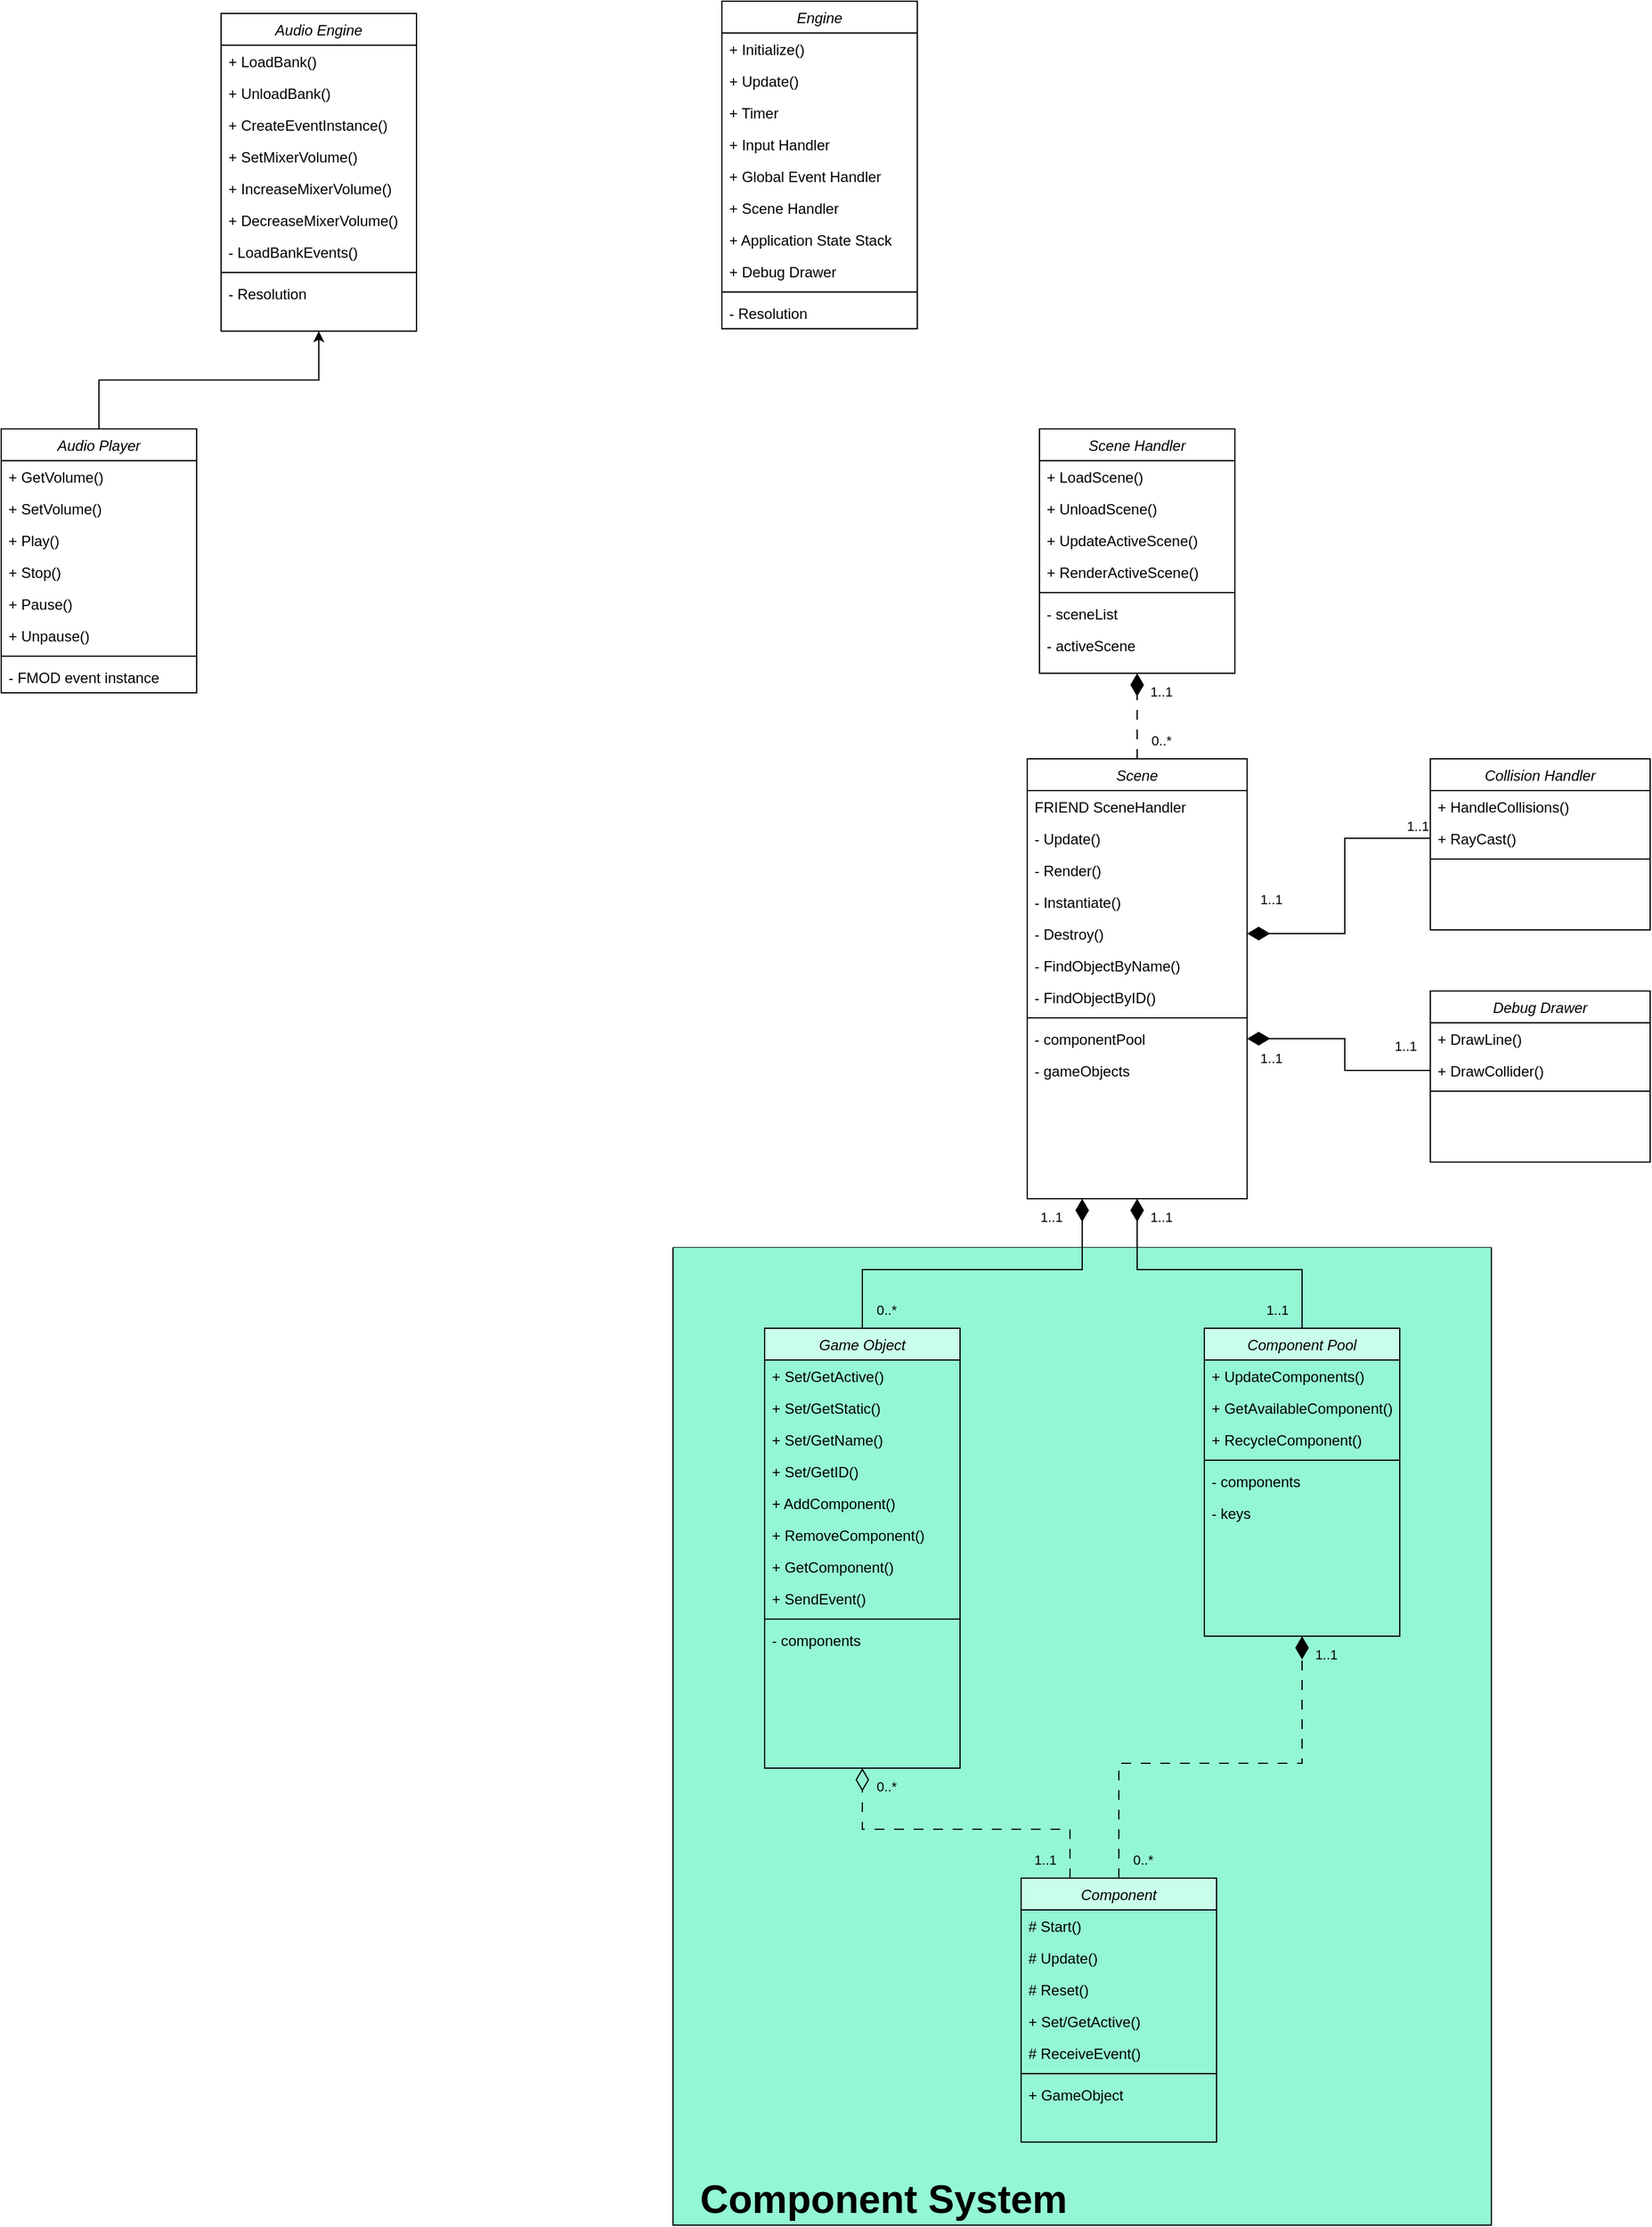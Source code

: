 <mxfile version="24.7.1" type="device">
  <diagram id="C5RBs43oDa-KdzZeNtuy" name="Page-1">
    <mxGraphModel dx="1793" dy="943" grid="1" gridSize="10" guides="1" tooltips="1" connect="1" arrows="1" fold="1" page="1" pageScale="1" pageWidth="2000" pageHeight="2000" math="0" shadow="0">
      <root>
        <mxCell id="WIyWlLk6GJQsqaUBKTNV-0" />
        <mxCell id="WIyWlLk6GJQsqaUBKTNV-1" parent="WIyWlLk6GJQsqaUBKTNV-0" />
        <mxCell id="ejwkOLHbDlkt-QS63C3n-94" value="" style="swimlane;startSize=0;fontFamily=Helvetica;fontSize=11;labelBackgroundColor=#FFFFFF;textShadow=0;fillColor=#FFFFFF;glass=0;gradientColor=none;swimlaneFillColor=#94F7D3;" parent="WIyWlLk6GJQsqaUBKTNV-1" vertex="1">
          <mxGeometry x="790" y="1080" width="670" height="800" as="geometry" />
        </mxCell>
        <mxCell id="ejwkOLHbDlkt-QS63C3n-31" value="Game Object" style="swimlane;fontStyle=2;align=center;verticalAlign=top;childLayout=stackLayout;horizontal=1;startSize=26;horizontalStack=0;resizeParent=1;resizeLast=0;collapsible=1;marginBottom=0;rounded=0;shadow=0;strokeWidth=1;fillColor=#C9FFEA;" parent="ejwkOLHbDlkt-QS63C3n-94" vertex="1">
          <mxGeometry x="75" y="66" width="160" height="360" as="geometry">
            <mxRectangle x="230" y="140" width="160" height="26" as="alternateBounds" />
          </mxGeometry>
        </mxCell>
        <mxCell id="ejwkOLHbDlkt-QS63C3n-32" value="+ Set/GetActive()" style="text;align=left;verticalAlign=top;spacingLeft=4;spacingRight=4;overflow=hidden;rotatable=0;points=[[0,0.5],[1,0.5]];portConstraint=eastwest;rounded=0;shadow=0;html=0;" parent="ejwkOLHbDlkt-QS63C3n-31" vertex="1">
          <mxGeometry y="26" width="160" height="26" as="geometry" />
        </mxCell>
        <mxCell id="ejwkOLHbDlkt-QS63C3n-33" value="+ Set/GetStatic()" style="text;align=left;verticalAlign=top;spacingLeft=4;spacingRight=4;overflow=hidden;rotatable=0;points=[[0,0.5],[1,0.5]];portConstraint=eastwest;rounded=0;shadow=0;html=0;" parent="ejwkOLHbDlkt-QS63C3n-31" vertex="1">
          <mxGeometry y="52" width="160" height="26" as="geometry" />
        </mxCell>
        <mxCell id="ejwkOLHbDlkt-QS63C3n-42" value="+ Set/GetName()" style="text;align=left;verticalAlign=top;spacingLeft=4;spacingRight=4;overflow=hidden;rotatable=0;points=[[0,0.5],[1,0.5]];portConstraint=eastwest;rounded=0;shadow=0;html=0;" parent="ejwkOLHbDlkt-QS63C3n-31" vertex="1">
          <mxGeometry y="78" width="160" height="26" as="geometry" />
        </mxCell>
        <mxCell id="ejwkOLHbDlkt-QS63C3n-43" value="+ Set/GetID()" style="text;align=left;verticalAlign=top;spacingLeft=4;spacingRight=4;overflow=hidden;rotatable=0;points=[[0,0.5],[1,0.5]];portConstraint=eastwest;rounded=0;shadow=0;html=0;" parent="ejwkOLHbDlkt-QS63C3n-31" vertex="1">
          <mxGeometry y="104" width="160" height="26" as="geometry" />
        </mxCell>
        <mxCell id="ejwkOLHbDlkt-QS63C3n-58" value="+ AddComponent()" style="text;align=left;verticalAlign=top;spacingLeft=4;spacingRight=4;overflow=hidden;rotatable=0;points=[[0,0.5],[1,0.5]];portConstraint=eastwest;rounded=0;shadow=0;html=0;" parent="ejwkOLHbDlkt-QS63C3n-31" vertex="1">
          <mxGeometry y="130" width="160" height="26" as="geometry" />
        </mxCell>
        <mxCell id="ejwkOLHbDlkt-QS63C3n-59" value="+ RemoveComponent()" style="text;align=left;verticalAlign=top;spacingLeft=4;spacingRight=4;overflow=hidden;rotatable=0;points=[[0,0.5],[1,0.5]];portConstraint=eastwest;rounded=0;shadow=0;html=0;" parent="ejwkOLHbDlkt-QS63C3n-31" vertex="1">
          <mxGeometry y="156" width="160" height="26" as="geometry" />
        </mxCell>
        <mxCell id="ejwkOLHbDlkt-QS63C3n-60" value="+ GetComponent()" style="text;align=left;verticalAlign=top;spacingLeft=4;spacingRight=4;overflow=hidden;rotatable=0;points=[[0,0.5],[1,0.5]];portConstraint=eastwest;rounded=0;shadow=0;html=0;" parent="ejwkOLHbDlkt-QS63C3n-31" vertex="1">
          <mxGeometry y="182" width="160" height="26" as="geometry" />
        </mxCell>
        <mxCell id="ejwkOLHbDlkt-QS63C3n-61" value="+ SendEvent()" style="text;align=left;verticalAlign=top;spacingLeft=4;spacingRight=4;overflow=hidden;rotatable=0;points=[[0,0.5],[1,0.5]];portConstraint=eastwest;rounded=0;shadow=0;html=0;" parent="ejwkOLHbDlkt-QS63C3n-31" vertex="1">
          <mxGeometry y="208" width="160" height="26" as="geometry" />
        </mxCell>
        <mxCell id="ejwkOLHbDlkt-QS63C3n-34" value="" style="line;html=1;strokeWidth=1;align=left;verticalAlign=middle;spacingTop=-1;spacingLeft=3;spacingRight=3;rotatable=0;labelPosition=right;points=[];portConstraint=eastwest;" parent="ejwkOLHbDlkt-QS63C3n-31" vertex="1">
          <mxGeometry y="234" width="160" height="8" as="geometry" />
        </mxCell>
        <mxCell id="ejwkOLHbDlkt-QS63C3n-37" value="- components" style="text;align=left;verticalAlign=top;spacingLeft=4;spacingRight=4;overflow=hidden;rotatable=0;points=[[0,0.5],[1,0.5]];portConstraint=eastwest;rounded=0;shadow=0;html=0;" parent="ejwkOLHbDlkt-QS63C3n-31" vertex="1">
          <mxGeometry y="242" width="160" height="26" as="geometry" />
        </mxCell>
        <mxCell id="ejwkOLHbDlkt-QS63C3n-76" style="edgeStyle=orthogonalEdgeStyle;shape=connector;rounded=0;orthogonalLoop=1;jettySize=auto;html=1;exitX=0.5;exitY=0;exitDx=0;exitDy=0;entryX=0.5;entryY=1;entryDx=0;entryDy=0;strokeColor=default;strokeWidth=1;align=center;verticalAlign=middle;fontFamily=Helvetica;fontSize=11;fontColor=default;labelBackgroundColor=default;endArrow=diamondThin;endFill=1;endSize=16;dashed=1;dashPattern=8 8;" parent="ejwkOLHbDlkt-QS63C3n-94" source="ejwkOLHbDlkt-QS63C3n-45" target="ejwkOLHbDlkt-QS63C3n-62" edge="1">
          <mxGeometry relative="1" as="geometry" />
        </mxCell>
        <mxCell id="ejwkOLHbDlkt-QS63C3n-89" style="edgeStyle=orthogonalEdgeStyle;shape=connector;rounded=0;orthogonalLoop=1;jettySize=auto;html=1;exitX=0.25;exitY=0;exitDx=0;exitDy=0;entryX=0.5;entryY=1;entryDx=0;entryDy=0;strokeColor=default;strokeWidth=1;align=center;verticalAlign=middle;fontFamily=Helvetica;fontSize=11;fontColor=default;labelBackgroundColor=default;endArrow=diamondThin;endFill=0;endSize=16;dashed=1;dashPattern=8 8;" parent="ejwkOLHbDlkt-QS63C3n-94" source="ejwkOLHbDlkt-QS63C3n-45" target="ejwkOLHbDlkt-QS63C3n-31" edge="1">
          <mxGeometry relative="1" as="geometry" />
        </mxCell>
        <mxCell id="ejwkOLHbDlkt-QS63C3n-45" value="Component" style="swimlane;fontStyle=2;align=center;verticalAlign=top;childLayout=stackLayout;horizontal=1;startSize=26;horizontalStack=0;resizeParent=1;resizeLast=0;collapsible=1;marginBottom=0;rounded=0;shadow=0;strokeWidth=1;fillColor=#C9FFEA;" parent="ejwkOLHbDlkt-QS63C3n-94" vertex="1">
          <mxGeometry x="285" y="516" width="160" height="216" as="geometry">
            <mxRectangle x="230" y="140" width="160" height="26" as="alternateBounds" />
          </mxGeometry>
        </mxCell>
        <mxCell id="ejwkOLHbDlkt-QS63C3n-56" value="# Start()" style="text;align=left;verticalAlign=top;spacingLeft=4;spacingRight=4;overflow=hidden;rotatable=0;points=[[0,0.5],[1,0.5]];portConstraint=eastwest;rounded=0;shadow=0;html=0;" parent="ejwkOLHbDlkt-QS63C3n-45" vertex="1">
          <mxGeometry y="26" width="160" height="26" as="geometry" />
        </mxCell>
        <mxCell id="ejwkOLHbDlkt-QS63C3n-55" value="# Update()" style="text;align=left;verticalAlign=top;spacingLeft=4;spacingRight=4;overflow=hidden;rotatable=0;points=[[0,0.5],[1,0.5]];portConstraint=eastwest;rounded=0;shadow=0;html=0;" parent="ejwkOLHbDlkt-QS63C3n-45" vertex="1">
          <mxGeometry y="52" width="160" height="26" as="geometry" />
        </mxCell>
        <mxCell id="ejwkOLHbDlkt-QS63C3n-131" value="# Reset()" style="text;align=left;verticalAlign=top;spacingLeft=4;spacingRight=4;overflow=hidden;rotatable=0;points=[[0,0.5],[1,0.5]];portConstraint=eastwest;rounded=0;shadow=0;html=0;" parent="ejwkOLHbDlkt-QS63C3n-45" vertex="1">
          <mxGeometry y="78" width="160" height="26" as="geometry" />
        </mxCell>
        <mxCell id="ejwkOLHbDlkt-QS63C3n-46" value="+ Set/GetActive()" style="text;align=left;verticalAlign=top;spacingLeft=4;spacingRight=4;overflow=hidden;rotatable=0;points=[[0,0.5],[1,0.5]];portConstraint=eastwest;rounded=0;shadow=0;html=0;" parent="ejwkOLHbDlkt-QS63C3n-45" vertex="1">
          <mxGeometry y="104" width="160" height="26" as="geometry" />
        </mxCell>
        <mxCell id="ejwkOLHbDlkt-QS63C3n-54" value="# ReceiveEvent()" style="text;align=left;verticalAlign=top;spacingLeft=4;spacingRight=4;overflow=hidden;rotatable=0;points=[[0,0.5],[1,0.5]];portConstraint=eastwest;rounded=0;shadow=0;html=0;" parent="ejwkOLHbDlkt-QS63C3n-45" vertex="1">
          <mxGeometry y="130" width="160" height="26" as="geometry" />
        </mxCell>
        <mxCell id="ejwkOLHbDlkt-QS63C3n-53" value="" style="line;html=1;strokeWidth=1;align=left;verticalAlign=middle;spacingTop=-1;spacingLeft=3;spacingRight=3;rotatable=0;labelPosition=right;points=[];portConstraint=eastwest;" parent="ejwkOLHbDlkt-QS63C3n-45" vertex="1">
          <mxGeometry y="156" width="160" height="8" as="geometry" />
        </mxCell>
        <mxCell id="ejwkOLHbDlkt-QS63C3n-57" value="+ GameObject" style="text;align=left;verticalAlign=top;spacingLeft=4;spacingRight=4;overflow=hidden;rotatable=0;points=[[0,0.5],[1,0.5]];portConstraint=eastwest;rounded=0;shadow=0;html=0;" parent="ejwkOLHbDlkt-QS63C3n-45" vertex="1">
          <mxGeometry y="164" width="160" height="26" as="geometry" />
        </mxCell>
        <mxCell id="ejwkOLHbDlkt-QS63C3n-62" value="Component Pool" style="swimlane;fontStyle=2;align=center;verticalAlign=top;childLayout=stackLayout;horizontal=1;startSize=26;horizontalStack=0;resizeParent=1;resizeLast=0;collapsible=1;marginBottom=0;rounded=0;shadow=0;strokeWidth=1;fillStyle=auto;fillColor=#C9FFEA;" parent="ejwkOLHbDlkt-QS63C3n-94" vertex="1">
          <mxGeometry x="435" y="66" width="160" height="252" as="geometry">
            <mxRectangle x="230" y="140" width="160" height="26" as="alternateBounds" />
          </mxGeometry>
        </mxCell>
        <mxCell id="ejwkOLHbDlkt-QS63C3n-64" value="+ UpdateComponents()" style="text;align=left;verticalAlign=top;spacingLeft=4;spacingRight=4;overflow=hidden;rotatable=0;points=[[0,0.5],[1,0.5]];portConstraint=eastwest;rounded=0;shadow=0;html=0;" parent="ejwkOLHbDlkt-QS63C3n-62" vertex="1">
          <mxGeometry y="26" width="160" height="26" as="geometry" />
        </mxCell>
        <mxCell id="ejwkOLHbDlkt-QS63C3n-129" value="+ GetAvailableComponent()" style="text;align=left;verticalAlign=top;spacingLeft=4;spacingRight=4;overflow=hidden;rotatable=0;points=[[0,0.5],[1,0.5]];portConstraint=eastwest;rounded=0;shadow=0;html=0;" parent="ejwkOLHbDlkt-QS63C3n-62" vertex="1">
          <mxGeometry y="52" width="160" height="26" as="geometry" />
        </mxCell>
        <mxCell id="ejwkOLHbDlkt-QS63C3n-130" value="+ RecycleComponent()" style="text;align=left;verticalAlign=top;spacingLeft=4;spacingRight=4;overflow=hidden;rotatable=0;points=[[0,0.5],[1,0.5]];portConstraint=eastwest;rounded=0;shadow=0;html=0;" parent="ejwkOLHbDlkt-QS63C3n-62" vertex="1">
          <mxGeometry y="78" width="160" height="26" as="geometry" />
        </mxCell>
        <mxCell id="ejwkOLHbDlkt-QS63C3n-67" value="" style="line;html=1;strokeWidth=1;align=left;verticalAlign=middle;spacingTop=-1;spacingLeft=3;spacingRight=3;rotatable=0;labelPosition=right;points=[];portConstraint=eastwest;" parent="ejwkOLHbDlkt-QS63C3n-62" vertex="1">
          <mxGeometry y="104" width="160" height="8" as="geometry" />
        </mxCell>
        <mxCell id="ejwkOLHbDlkt-QS63C3n-132" value="- components" style="text;align=left;verticalAlign=top;spacingLeft=4;spacingRight=4;overflow=hidden;rotatable=0;points=[[0,0.5],[1,0.5]];portConstraint=eastwest;rounded=0;shadow=0;html=0;" parent="ejwkOLHbDlkt-QS63C3n-62" vertex="1">
          <mxGeometry y="112" width="160" height="26" as="geometry" />
        </mxCell>
        <mxCell id="ejwkOLHbDlkt-QS63C3n-133" value="- keys" style="text;align=left;verticalAlign=top;spacingLeft=4;spacingRight=4;overflow=hidden;rotatable=0;points=[[0,0.5],[1,0.5]];portConstraint=eastwest;rounded=0;shadow=0;html=0;" parent="ejwkOLHbDlkt-QS63C3n-62" vertex="1">
          <mxGeometry y="138" width="160" height="26" as="geometry" />
        </mxCell>
        <mxCell id="ejwkOLHbDlkt-QS63C3n-79" value="1..1" style="text;html=1;align=center;verticalAlign=middle;whiteSpace=wrap;rounded=0;fontFamily=Helvetica;fontSize=11;fontColor=default;labelBackgroundColor=none;" parent="ejwkOLHbDlkt-QS63C3n-94" vertex="1">
          <mxGeometry x="505" y="318" width="60" height="30" as="geometry" />
        </mxCell>
        <mxCell id="ejwkOLHbDlkt-QS63C3n-80" value="0..*" style="text;html=1;align=center;verticalAlign=middle;whiteSpace=wrap;rounded=0;fontFamily=Helvetica;fontSize=11;fontColor=default;labelBackgroundColor=none;" parent="ejwkOLHbDlkt-QS63C3n-94" vertex="1">
          <mxGeometry x="355" y="486" width="60" height="30" as="geometry" />
        </mxCell>
        <mxCell id="ejwkOLHbDlkt-QS63C3n-82" value="0..*" style="text;html=1;align=center;verticalAlign=middle;whiteSpace=wrap;rounded=0;fontFamily=Helvetica;fontSize=11;fontColor=default;labelBackgroundColor=none;" parent="ejwkOLHbDlkt-QS63C3n-94" vertex="1">
          <mxGeometry x="145" y="30.5" width="60" height="41" as="geometry" />
        </mxCell>
        <mxCell id="ejwkOLHbDlkt-QS63C3n-84" value="1..1" style="text;html=1;align=center;verticalAlign=middle;whiteSpace=wrap;rounded=0;fontFamily=Helvetica;fontSize=11;fontColor=default;labelBackgroundColor=none;" parent="ejwkOLHbDlkt-QS63C3n-94" vertex="1">
          <mxGeometry x="465" y="36" width="60" height="30" as="geometry" />
        </mxCell>
        <mxCell id="ejwkOLHbDlkt-QS63C3n-90" value="1..1" style="text;html=1;align=center;verticalAlign=middle;whiteSpace=wrap;rounded=0;fontFamily=Helvetica;fontSize=11;fontColor=default;labelBackgroundColor=none;" parent="ejwkOLHbDlkt-QS63C3n-94" vertex="1">
          <mxGeometry x="275" y="486" width="60" height="30" as="geometry" />
        </mxCell>
        <mxCell id="ejwkOLHbDlkt-QS63C3n-92" value="0..*" style="text;html=1;align=center;verticalAlign=middle;whiteSpace=wrap;rounded=0;fontFamily=Helvetica;fontSize=11;fontColor=default;labelBackgroundColor=none;" parent="ejwkOLHbDlkt-QS63C3n-94" vertex="1">
          <mxGeometry x="145" y="426" width="60" height="30" as="geometry" />
        </mxCell>
        <mxCell id="ejwkOLHbDlkt-QS63C3n-95" value="&lt;font style=&quot;font-size: 32px;&quot;&gt;Component System&lt;br&gt;&lt;/font&gt;" style="text;html=1;align=center;verticalAlign=middle;whiteSpace=wrap;rounded=0;fontFamily=Helvetica;fontSize=40;fontColor=default;labelBackgroundColor=none;fontStyle=1" parent="ejwkOLHbDlkt-QS63C3n-94" vertex="1">
          <mxGeometry x="10" y="760" width="325" height="30" as="geometry" />
        </mxCell>
        <mxCell id="zkfFHV4jXpPFQw0GAbJ--0" value="Engine" style="swimlane;fontStyle=2;align=center;verticalAlign=top;childLayout=stackLayout;horizontal=1;startSize=26;horizontalStack=0;resizeParent=1;resizeLast=0;collapsible=1;marginBottom=0;rounded=0;shadow=0;strokeWidth=1;movable=1;resizable=1;rotatable=1;deletable=1;editable=1;locked=0;connectable=1;" parent="WIyWlLk6GJQsqaUBKTNV-1" vertex="1">
          <mxGeometry x="830" y="60" width="160" height="268" as="geometry">
            <mxRectangle x="230" y="140" width="160" height="26" as="alternateBounds" />
          </mxGeometry>
        </mxCell>
        <mxCell id="_-2TNEhTNBhg6AZpUkfH-25" value="+ Initialize()" style="text;align=left;verticalAlign=top;spacingLeft=4;spacingRight=4;overflow=hidden;rotatable=0;points=[[0,0.5],[1,0.5]];portConstraint=eastwest;" parent="zkfFHV4jXpPFQw0GAbJ--0" vertex="1">
          <mxGeometry y="26" width="160" height="26" as="geometry" />
        </mxCell>
        <mxCell id="_-2TNEhTNBhg6AZpUkfH-26" value="+ Update()" style="text;align=left;verticalAlign=top;spacingLeft=4;spacingRight=4;overflow=hidden;rotatable=0;points=[[0,0.5],[1,0.5]];portConstraint=eastwest;" parent="zkfFHV4jXpPFQw0GAbJ--0" vertex="1">
          <mxGeometry y="52" width="160" height="26" as="geometry" />
        </mxCell>
        <mxCell id="zkfFHV4jXpPFQw0GAbJ--1" value="+ Timer" style="text;align=left;verticalAlign=top;spacingLeft=4;spacingRight=4;overflow=hidden;rotatable=0;points=[[0,0.5],[1,0.5]];portConstraint=eastwest;" parent="zkfFHV4jXpPFQw0GAbJ--0" vertex="1">
          <mxGeometry y="78" width="160" height="26" as="geometry" />
        </mxCell>
        <mxCell id="zkfFHV4jXpPFQw0GAbJ--2" value="+ Input Handler" style="text;align=left;verticalAlign=top;spacingLeft=4;spacingRight=4;overflow=hidden;rotatable=0;points=[[0,0.5],[1,0.5]];portConstraint=eastwest;rounded=0;shadow=0;html=0;" parent="zkfFHV4jXpPFQw0GAbJ--0" vertex="1">
          <mxGeometry y="104" width="160" height="26" as="geometry" />
        </mxCell>
        <mxCell id="zkfFHV4jXpPFQw0GAbJ--3" value="+ Global Event Handler&#xa;" style="text;align=left;verticalAlign=top;spacingLeft=4;spacingRight=4;overflow=hidden;rotatable=0;points=[[0,0.5],[1,0.5]];portConstraint=eastwest;rounded=0;shadow=0;html=0;" parent="zkfFHV4jXpPFQw0GAbJ--0" vertex="1">
          <mxGeometry y="130" width="160" height="26" as="geometry" />
        </mxCell>
        <mxCell id="ejwkOLHbDlkt-QS63C3n-0" value="+ Scene Handler" style="text;align=left;verticalAlign=top;spacingLeft=4;spacingRight=4;overflow=hidden;rotatable=0;points=[[0,0.5],[1,0.5]];portConstraint=eastwest;rounded=0;shadow=0;html=0;" parent="zkfFHV4jXpPFQw0GAbJ--0" vertex="1">
          <mxGeometry y="156" width="160" height="26" as="geometry" />
        </mxCell>
        <mxCell id="ejwkOLHbDlkt-QS63C3n-1" value="+ Application State Stack" style="text;align=left;verticalAlign=top;spacingLeft=4;spacingRight=4;overflow=hidden;rotatable=0;points=[[0,0.5],[1,0.5]];portConstraint=eastwest;rounded=0;shadow=0;html=0;" parent="zkfFHV4jXpPFQw0GAbJ--0" vertex="1">
          <mxGeometry y="182" width="160" height="26" as="geometry" />
        </mxCell>
        <mxCell id="_-2TNEhTNBhg6AZpUkfH-0" value="+ Debug Drawer" style="text;align=left;verticalAlign=top;spacingLeft=4;spacingRight=4;overflow=hidden;rotatable=0;points=[[0,0.5],[1,0.5]];portConstraint=eastwest;rounded=0;shadow=0;html=0;" parent="zkfFHV4jXpPFQw0GAbJ--0" vertex="1">
          <mxGeometry y="208" width="160" height="26" as="geometry" />
        </mxCell>
        <mxCell id="zkfFHV4jXpPFQw0GAbJ--4" value="" style="line;html=1;strokeWidth=1;align=left;verticalAlign=middle;spacingTop=-1;spacingLeft=3;spacingRight=3;rotatable=0;labelPosition=right;points=[];portConstraint=eastwest;" parent="zkfFHV4jXpPFQw0GAbJ--0" vertex="1">
          <mxGeometry y="234" width="160" height="8" as="geometry" />
        </mxCell>
        <mxCell id="_-2TNEhTNBhg6AZpUkfH-1" value="- Resolution" style="text;align=left;verticalAlign=top;spacingLeft=4;spacingRight=4;overflow=hidden;rotatable=0;points=[[0,0.5],[1,0.5]];portConstraint=eastwest;rounded=0;shadow=0;html=0;" parent="zkfFHV4jXpPFQw0GAbJ--0" vertex="1">
          <mxGeometry y="242" width="160" height="26" as="geometry" />
        </mxCell>
        <mxCell id="ejwkOLHbDlkt-QS63C3n-2" value="Scene Handler" style="swimlane;fontStyle=2;align=center;verticalAlign=top;childLayout=stackLayout;horizontal=1;startSize=26;horizontalStack=0;resizeParent=1;resizeLast=0;collapsible=1;marginBottom=0;rounded=0;shadow=0;strokeWidth=1;" parent="WIyWlLk6GJQsqaUBKTNV-1" vertex="1">
          <mxGeometry x="1090" y="410" width="160" height="200" as="geometry">
            <mxRectangle x="230" y="140" width="160" height="26" as="alternateBounds" />
          </mxGeometry>
        </mxCell>
        <mxCell id="ejwkOLHbDlkt-QS63C3n-4" value="+ LoadScene()" style="text;align=left;verticalAlign=top;spacingLeft=4;spacingRight=4;overflow=hidden;rotatable=0;points=[[0,0.5],[1,0.5]];portConstraint=eastwest;rounded=0;shadow=0;html=0;" parent="ejwkOLHbDlkt-QS63C3n-2" vertex="1">
          <mxGeometry y="26" width="160" height="26" as="geometry" />
        </mxCell>
        <mxCell id="ejwkOLHbDlkt-QS63C3n-10" value="+ UnloadScene()" style="text;align=left;verticalAlign=top;spacingLeft=4;spacingRight=4;overflow=hidden;rotatable=0;points=[[0,0.5],[1,0.5]];portConstraint=eastwest;rounded=0;shadow=0;html=0;" parent="ejwkOLHbDlkt-QS63C3n-2" vertex="1">
          <mxGeometry y="52" width="160" height="26" as="geometry" />
        </mxCell>
        <mxCell id="ejwkOLHbDlkt-QS63C3n-19" value="+ UpdateActiveScene()" style="text;align=left;verticalAlign=top;spacingLeft=4;spacingRight=4;overflow=hidden;rotatable=0;points=[[0,0.5],[1,0.5]];portConstraint=eastwest;rounded=0;shadow=0;html=0;" parent="ejwkOLHbDlkt-QS63C3n-2" vertex="1">
          <mxGeometry y="78" width="160" height="26" as="geometry" />
        </mxCell>
        <mxCell id="ejwkOLHbDlkt-QS63C3n-7" value="+ RenderActiveScene()" style="text;align=left;verticalAlign=top;spacingLeft=4;spacingRight=4;overflow=hidden;rotatable=0;points=[[0,0.5],[1,0.5]];portConstraint=eastwest;rounded=0;shadow=0;html=0;" parent="ejwkOLHbDlkt-QS63C3n-2" vertex="1">
          <mxGeometry y="104" width="160" height="26" as="geometry" />
        </mxCell>
        <mxCell id="ejwkOLHbDlkt-QS63C3n-8" value="" style="line;html=1;strokeWidth=1;align=left;verticalAlign=middle;spacingTop=-1;spacingLeft=3;spacingRight=3;rotatable=0;labelPosition=right;points=[];portConstraint=eastwest;" parent="ejwkOLHbDlkt-QS63C3n-2" vertex="1">
          <mxGeometry y="130" width="160" height="8" as="geometry" />
        </mxCell>
        <mxCell id="ejwkOLHbDlkt-QS63C3n-18" value="- sceneList" style="text;align=left;verticalAlign=top;spacingLeft=4;spacingRight=4;overflow=hidden;rotatable=0;points=[[0,0.5],[1,0.5]];portConstraint=eastwest;rounded=0;shadow=0;html=0;" parent="ejwkOLHbDlkt-QS63C3n-2" vertex="1">
          <mxGeometry y="138" width="160" height="26" as="geometry" />
        </mxCell>
        <mxCell id="ejwkOLHbDlkt-QS63C3n-9" value="- activeScene" style="text;align=left;verticalAlign=top;spacingLeft=4;spacingRight=4;overflow=hidden;rotatable=0;points=[[0,0.5],[1,0.5]];portConstraint=eastwest;rounded=0;shadow=0;html=0;" parent="ejwkOLHbDlkt-QS63C3n-2" vertex="1">
          <mxGeometry y="164" width="160" height="26" as="geometry" />
        </mxCell>
        <mxCell id="ejwkOLHbDlkt-QS63C3n-30" style="edgeStyle=orthogonalEdgeStyle;rounded=0;orthogonalLoop=1;jettySize=auto;html=1;exitX=0.5;exitY=0;exitDx=0;exitDy=0;entryX=0.5;entryY=1;entryDx=0;entryDy=0;endArrow=diamondThin;endFill=1;strokeWidth=1;endSize=16;dashed=1;dashPattern=8 8;" parent="WIyWlLk6GJQsqaUBKTNV-1" source="ejwkOLHbDlkt-QS63C3n-12" target="ejwkOLHbDlkt-QS63C3n-2" edge="1">
          <mxGeometry relative="1" as="geometry" />
        </mxCell>
        <mxCell id="ejwkOLHbDlkt-QS63C3n-12" value="Scene" style="swimlane;fontStyle=2;align=center;verticalAlign=top;childLayout=stackLayout;horizontal=1;startSize=26;horizontalStack=0;resizeParent=1;resizeLast=0;collapsible=1;marginBottom=0;rounded=0;shadow=0;strokeWidth=1;" parent="WIyWlLk6GJQsqaUBKTNV-1" vertex="1">
          <mxGeometry x="1080" y="680" width="180" height="360" as="geometry">
            <mxRectangle x="230" y="140" width="160" height="26" as="alternateBounds" />
          </mxGeometry>
        </mxCell>
        <mxCell id="ejwkOLHbDlkt-QS63C3n-25" value="FRIEND SceneHandler" style="text;align=left;verticalAlign=top;spacingLeft=4;spacingRight=4;overflow=hidden;rotatable=0;points=[[0,0.5],[1,0.5]];portConstraint=eastwest;rounded=0;shadow=0;html=0;" parent="ejwkOLHbDlkt-QS63C3n-12" vertex="1">
          <mxGeometry y="26" width="180" height="26" as="geometry" />
        </mxCell>
        <mxCell id="ejwkOLHbDlkt-QS63C3n-21" value="- Update()" style="text;align=left;verticalAlign=top;spacingLeft=4;spacingRight=4;overflow=hidden;rotatable=0;points=[[0,0.5],[1,0.5]];portConstraint=eastwest;rounded=0;shadow=0;html=0;" parent="ejwkOLHbDlkt-QS63C3n-12" vertex="1">
          <mxGeometry y="52" width="180" height="26" as="geometry" />
        </mxCell>
        <mxCell id="ejwkOLHbDlkt-QS63C3n-22" value="- Render()" style="text;align=left;verticalAlign=top;spacingLeft=4;spacingRight=4;overflow=hidden;rotatable=0;points=[[0,0.5],[1,0.5]];portConstraint=eastwest;rounded=0;shadow=0;html=0;" parent="ejwkOLHbDlkt-QS63C3n-12" vertex="1">
          <mxGeometry y="78" width="180" height="26" as="geometry" />
        </mxCell>
        <mxCell id="ejwkOLHbDlkt-QS63C3n-26" value="- Instantiate()" style="text;align=left;verticalAlign=top;spacingLeft=4;spacingRight=4;overflow=hidden;rotatable=0;points=[[0,0.5],[1,0.5]];portConstraint=eastwest;rounded=0;shadow=0;html=0;" parent="ejwkOLHbDlkt-QS63C3n-12" vertex="1">
          <mxGeometry y="104" width="180" height="26" as="geometry" />
        </mxCell>
        <mxCell id="ejwkOLHbDlkt-QS63C3n-27" value="- Destroy()" style="text;align=left;verticalAlign=top;spacingLeft=4;spacingRight=4;overflow=hidden;rotatable=0;points=[[0,0.5],[1,0.5]];portConstraint=eastwest;rounded=0;shadow=0;html=0;" parent="ejwkOLHbDlkt-QS63C3n-12" vertex="1">
          <mxGeometry y="130" width="180" height="26" as="geometry" />
        </mxCell>
        <mxCell id="ejwkOLHbDlkt-QS63C3n-24" value="- FindObjectByName()" style="text;align=left;verticalAlign=top;spacingLeft=4;spacingRight=4;overflow=hidden;rotatable=0;points=[[0,0.5],[1,0.5]];portConstraint=eastwest;rounded=0;shadow=0;html=0;" parent="ejwkOLHbDlkt-QS63C3n-12" vertex="1">
          <mxGeometry y="156" width="180" height="26" as="geometry" />
        </mxCell>
        <mxCell id="ejwkOLHbDlkt-QS63C3n-23" value="- FindObjectByID()" style="text;align=left;verticalAlign=top;spacingLeft=4;spacingRight=4;overflow=hidden;rotatable=0;points=[[0,0.5],[1,0.5]];portConstraint=eastwest;rounded=0;shadow=0;html=0;" parent="ejwkOLHbDlkt-QS63C3n-12" vertex="1">
          <mxGeometry y="182" width="180" height="26" as="geometry" />
        </mxCell>
        <mxCell id="ejwkOLHbDlkt-QS63C3n-15" value="" style="line;html=1;strokeWidth=1;align=left;verticalAlign=middle;spacingTop=-1;spacingLeft=3;spacingRight=3;rotatable=0;labelPosition=right;points=[];portConstraint=eastwest;" parent="ejwkOLHbDlkt-QS63C3n-12" vertex="1">
          <mxGeometry y="208" width="180" height="8" as="geometry" />
        </mxCell>
        <mxCell id="ejwkOLHbDlkt-QS63C3n-16" value="- componentPool" style="text;align=left;verticalAlign=top;spacingLeft=4;spacingRight=4;overflow=hidden;rotatable=0;points=[[0,0.5],[1,0.5]];portConstraint=eastwest;rounded=0;shadow=0;html=0;" parent="ejwkOLHbDlkt-QS63C3n-12" vertex="1">
          <mxGeometry y="216" width="180" height="26" as="geometry" />
        </mxCell>
        <mxCell id="ejwkOLHbDlkt-QS63C3n-17" value="- gameObjects" style="text;align=left;verticalAlign=top;spacingLeft=4;spacingRight=4;overflow=hidden;rotatable=0;points=[[0,0.5],[1,0.5]];portConstraint=eastwest;rounded=0;shadow=0;html=0;" parent="ejwkOLHbDlkt-QS63C3n-12" vertex="1">
          <mxGeometry y="242" width="180" height="26" as="geometry" />
        </mxCell>
        <mxCell id="ejwkOLHbDlkt-QS63C3n-74" style="edgeStyle=orthogonalEdgeStyle;shape=connector;rounded=0;orthogonalLoop=1;jettySize=auto;html=1;exitX=0.5;exitY=0;exitDx=0;exitDy=0;entryX=0.25;entryY=1;entryDx=0;entryDy=0;strokeColor=default;strokeWidth=1;align=center;verticalAlign=middle;fontFamily=Helvetica;fontSize=11;fontColor=default;labelBackgroundColor=default;endArrow=diamondThin;endFill=1;endSize=16;" parent="WIyWlLk6GJQsqaUBKTNV-1" source="ejwkOLHbDlkt-QS63C3n-31" target="ejwkOLHbDlkt-QS63C3n-12" edge="1">
          <mxGeometry relative="1" as="geometry" />
        </mxCell>
        <mxCell id="ejwkOLHbDlkt-QS63C3n-75" style="edgeStyle=orthogonalEdgeStyle;shape=connector;rounded=0;orthogonalLoop=1;jettySize=auto;html=1;exitX=0.5;exitY=0;exitDx=0;exitDy=0;entryX=0.5;entryY=1;entryDx=0;entryDy=0;strokeColor=default;strokeWidth=1;align=center;verticalAlign=middle;fontFamily=Helvetica;fontSize=11;fontColor=default;labelBackgroundColor=default;endArrow=diamondThin;endFill=1;endSize=16;" parent="WIyWlLk6GJQsqaUBKTNV-1" source="ejwkOLHbDlkt-QS63C3n-62" target="ejwkOLHbDlkt-QS63C3n-12" edge="1">
          <mxGeometry relative="1" as="geometry" />
        </mxCell>
        <mxCell id="ejwkOLHbDlkt-QS63C3n-81" value="1..1" style="text;html=1;align=center;verticalAlign=middle;whiteSpace=wrap;rounded=0;fontFamily=Helvetica;fontSize=11;fontColor=default;labelBackgroundColor=default;" parent="WIyWlLk6GJQsqaUBKTNV-1" vertex="1">
          <mxGeometry x="1070" y="1040" width="60" height="30" as="geometry" />
        </mxCell>
        <mxCell id="ejwkOLHbDlkt-QS63C3n-85" value="1..1" style="text;html=1;align=center;verticalAlign=middle;whiteSpace=wrap;rounded=0;fontFamily=Helvetica;fontSize=11;fontColor=default;labelBackgroundColor=default;" parent="WIyWlLk6GJQsqaUBKTNV-1" vertex="1">
          <mxGeometry x="1160" y="1040" width="60" height="30" as="geometry" />
        </mxCell>
        <mxCell id="ejwkOLHbDlkt-QS63C3n-86" value="1..1" style="text;html=1;align=center;verticalAlign=middle;whiteSpace=wrap;rounded=0;fontFamily=Helvetica;fontSize=11;fontColor=default;labelBackgroundColor=default;" parent="WIyWlLk6GJQsqaUBKTNV-1" vertex="1">
          <mxGeometry x="1175" y="610" width="30" height="30" as="geometry" />
        </mxCell>
        <mxCell id="ejwkOLHbDlkt-QS63C3n-87" value="0..*" style="text;html=1;align=center;verticalAlign=middle;whiteSpace=wrap;rounded=0;fontFamily=Helvetica;fontSize=11;fontColor=default;labelBackgroundColor=default;" parent="WIyWlLk6GJQsqaUBKTNV-1" vertex="1">
          <mxGeometry x="1175" y="650" width="30" height="30" as="geometry" />
        </mxCell>
        <mxCell id="ejwkOLHbDlkt-QS63C3n-96" value="Collision Handler" style="swimlane;fontStyle=2;align=center;verticalAlign=top;childLayout=stackLayout;horizontal=1;startSize=26;horizontalStack=0;resizeParent=1;resizeLast=0;collapsible=1;marginBottom=0;rounded=0;shadow=0;strokeWidth=1;" parent="WIyWlLk6GJQsqaUBKTNV-1" vertex="1">
          <mxGeometry x="1410" y="680" width="180" height="140" as="geometry">
            <mxRectangle x="230" y="140" width="160" height="26" as="alternateBounds" />
          </mxGeometry>
        </mxCell>
        <mxCell id="ejwkOLHbDlkt-QS63C3n-97" value="+ HandleCollisions()" style="text;align=left;verticalAlign=top;spacingLeft=4;spacingRight=4;overflow=hidden;rotatable=0;points=[[0,0.5],[1,0.5]];portConstraint=eastwest;rounded=0;shadow=0;html=0;" parent="ejwkOLHbDlkt-QS63C3n-96" vertex="1">
          <mxGeometry y="26" width="180" height="26" as="geometry" />
        </mxCell>
        <mxCell id="ejwkOLHbDlkt-QS63C3n-110" value="+ RayCast()" style="text;align=left;verticalAlign=top;spacingLeft=4;spacingRight=4;overflow=hidden;rotatable=0;points=[[0,0.5],[1,0.5]];portConstraint=eastwest;rounded=0;shadow=0;html=0;" parent="ejwkOLHbDlkt-QS63C3n-96" vertex="1">
          <mxGeometry y="52" width="180" height="26" as="geometry" />
        </mxCell>
        <mxCell id="ejwkOLHbDlkt-QS63C3n-98" value="" style="line;html=1;strokeWidth=1;align=left;verticalAlign=middle;spacingTop=-1;spacingLeft=3;spacingRight=3;rotatable=0;labelPosition=right;points=[];portConstraint=eastwest;" parent="ejwkOLHbDlkt-QS63C3n-96" vertex="1">
          <mxGeometry y="78" width="180" height="8" as="geometry" />
        </mxCell>
        <mxCell id="ejwkOLHbDlkt-QS63C3n-111" value="Debug Drawer" style="swimlane;fontStyle=2;align=center;verticalAlign=top;childLayout=stackLayout;horizontal=1;startSize=26;horizontalStack=0;resizeParent=1;resizeLast=0;collapsible=1;marginBottom=0;rounded=0;shadow=0;strokeWidth=1;" parent="WIyWlLk6GJQsqaUBKTNV-1" vertex="1">
          <mxGeometry x="1410" y="870" width="180" height="140" as="geometry">
            <mxRectangle x="230" y="140" width="160" height="26" as="alternateBounds" />
          </mxGeometry>
        </mxCell>
        <mxCell id="ejwkOLHbDlkt-QS63C3n-112" value="+ DrawLine()" style="text;align=left;verticalAlign=top;spacingLeft=4;spacingRight=4;overflow=hidden;rotatable=0;points=[[0,0.5],[1,0.5]];portConstraint=eastwest;rounded=0;shadow=0;html=0;" parent="ejwkOLHbDlkt-QS63C3n-111" vertex="1">
          <mxGeometry y="26" width="180" height="26" as="geometry" />
        </mxCell>
        <mxCell id="ejwkOLHbDlkt-QS63C3n-113" value="+ DrawCollider()" style="text;align=left;verticalAlign=top;spacingLeft=4;spacingRight=4;overflow=hidden;rotatable=0;points=[[0,0.5],[1,0.5]];portConstraint=eastwest;rounded=0;shadow=0;html=0;" parent="ejwkOLHbDlkt-QS63C3n-111" vertex="1">
          <mxGeometry y="52" width="180" height="26" as="geometry" />
        </mxCell>
        <mxCell id="ejwkOLHbDlkt-QS63C3n-114" value="" style="line;html=1;strokeWidth=1;align=left;verticalAlign=middle;spacingTop=-1;spacingLeft=3;spacingRight=3;rotatable=0;labelPosition=right;points=[];portConstraint=eastwest;" parent="ejwkOLHbDlkt-QS63C3n-111" vertex="1">
          <mxGeometry y="78" width="180" height="8" as="geometry" />
        </mxCell>
        <mxCell id="ejwkOLHbDlkt-QS63C3n-116" style="edgeStyle=orthogonalEdgeStyle;shape=connector;rounded=0;orthogonalLoop=1;jettySize=auto;html=1;exitX=0;exitY=0.5;exitDx=0;exitDy=0;entryX=1;entryY=0.5;entryDx=0;entryDy=0;strokeColor=default;strokeWidth=1;align=center;verticalAlign=middle;fontFamily=Helvetica;fontSize=11;fontColor=default;labelBackgroundColor=default;endArrow=diamondThin;endFill=1;endSize=16;" parent="WIyWlLk6GJQsqaUBKTNV-1" source="ejwkOLHbDlkt-QS63C3n-110" target="ejwkOLHbDlkt-QS63C3n-27" edge="1">
          <mxGeometry relative="1" as="geometry" />
        </mxCell>
        <mxCell id="ejwkOLHbDlkt-QS63C3n-117" value="1..1" style="text;html=1;align=center;verticalAlign=middle;whiteSpace=wrap;rounded=0;fontFamily=Helvetica;fontSize=11;fontColor=default;labelBackgroundColor=default;" parent="WIyWlLk6GJQsqaUBKTNV-1" vertex="1">
          <mxGeometry x="1370" y="720" width="60" height="30" as="geometry" />
        </mxCell>
        <mxCell id="ejwkOLHbDlkt-QS63C3n-118" value="1..1" style="text;html=1;align=center;verticalAlign=middle;whiteSpace=wrap;rounded=0;fontFamily=Helvetica;fontSize=11;fontColor=default;labelBackgroundColor=default;" parent="WIyWlLk6GJQsqaUBKTNV-1" vertex="1">
          <mxGeometry x="1250" y="780" width="60" height="30" as="geometry" />
        </mxCell>
        <mxCell id="ejwkOLHbDlkt-QS63C3n-119" value="1..1" style="text;html=1;align=center;verticalAlign=middle;whiteSpace=wrap;rounded=0;fontFamily=Helvetica;fontSize=11;fontColor=default;labelBackgroundColor=default;" parent="WIyWlLk6GJQsqaUBKTNV-1" vertex="1">
          <mxGeometry x="1360" y="900" width="60" height="30" as="geometry" />
        </mxCell>
        <mxCell id="ejwkOLHbDlkt-QS63C3n-127" value="1..1" style="text;html=1;align=center;verticalAlign=middle;whiteSpace=wrap;rounded=0;fontFamily=Helvetica;fontSize=11;fontColor=default;labelBackgroundColor=default;" parent="WIyWlLk6GJQsqaUBKTNV-1" vertex="1">
          <mxGeometry x="1250" y="910" width="60" height="30" as="geometry" />
        </mxCell>
        <mxCell id="ejwkOLHbDlkt-QS63C3n-128" style="edgeStyle=orthogonalEdgeStyle;shape=connector;rounded=0;orthogonalLoop=1;jettySize=auto;html=1;exitX=0;exitY=0.5;exitDx=0;exitDy=0;entryX=1;entryY=0.5;entryDx=0;entryDy=0;strokeColor=default;strokeWidth=1;align=center;verticalAlign=middle;fontFamily=Helvetica;fontSize=11;fontColor=default;labelBackgroundColor=default;endArrow=diamondThin;endFill=1;endSize=16;" parent="WIyWlLk6GJQsqaUBKTNV-1" source="ejwkOLHbDlkt-QS63C3n-113" target="ejwkOLHbDlkt-QS63C3n-16" edge="1">
          <mxGeometry relative="1" as="geometry" />
        </mxCell>
        <mxCell id="_-2TNEhTNBhg6AZpUkfH-2" value="Audio Engine" style="swimlane;fontStyle=2;align=center;verticalAlign=top;childLayout=stackLayout;horizontal=1;startSize=26;horizontalStack=0;resizeParent=1;resizeLast=0;collapsible=1;marginBottom=0;rounded=0;shadow=0;strokeWidth=1;movable=1;resizable=1;rotatable=1;deletable=1;editable=1;locked=0;connectable=1;" parent="WIyWlLk6GJQsqaUBKTNV-1" vertex="1">
          <mxGeometry x="420" y="70" width="160" height="260" as="geometry">
            <mxRectangle x="230" y="140" width="160" height="26" as="alternateBounds" />
          </mxGeometry>
        </mxCell>
        <mxCell id="_-2TNEhTNBhg6AZpUkfH-3" value="+ LoadBank()" style="text;align=left;verticalAlign=top;spacingLeft=4;spacingRight=4;overflow=hidden;rotatable=0;points=[[0,0.5],[1,0.5]];portConstraint=eastwest;" parent="_-2TNEhTNBhg6AZpUkfH-2" vertex="1">
          <mxGeometry y="26" width="160" height="26" as="geometry" />
        </mxCell>
        <mxCell id="_-2TNEhTNBhg6AZpUkfH-4" value="+ UnloadBank()" style="text;align=left;verticalAlign=top;spacingLeft=4;spacingRight=4;overflow=hidden;rotatable=0;points=[[0,0.5],[1,0.5]];portConstraint=eastwest;rounded=0;shadow=0;html=0;" parent="_-2TNEhTNBhg6AZpUkfH-2" vertex="1">
          <mxGeometry y="52" width="160" height="26" as="geometry" />
        </mxCell>
        <mxCell id="_-2TNEhTNBhg6AZpUkfH-24" value="+ CreateEventInstance()" style="text;align=left;verticalAlign=top;spacingLeft=4;spacingRight=4;overflow=hidden;rotatable=0;points=[[0,0.5],[1,0.5]];portConstraint=eastwest;rounded=0;shadow=0;html=0;" parent="_-2TNEhTNBhg6AZpUkfH-2" vertex="1">
          <mxGeometry y="78" width="160" height="26" as="geometry" />
        </mxCell>
        <mxCell id="_-2TNEhTNBhg6AZpUkfH-11" value="+ SetMixerVolume()" style="text;align=left;verticalAlign=top;spacingLeft=4;spacingRight=4;overflow=hidden;rotatable=0;points=[[0,0.5],[1,0.5]];portConstraint=eastwest;rounded=0;shadow=0;html=0;" parent="_-2TNEhTNBhg6AZpUkfH-2" vertex="1">
          <mxGeometry y="104" width="160" height="26" as="geometry" />
        </mxCell>
        <mxCell id="_-2TNEhTNBhg6AZpUkfH-12" value="+ IncreaseMixerVolume()" style="text;align=left;verticalAlign=top;spacingLeft=4;spacingRight=4;overflow=hidden;rotatable=0;points=[[0,0.5],[1,0.5]];portConstraint=eastwest;rounded=0;shadow=0;html=0;" parent="_-2TNEhTNBhg6AZpUkfH-2" vertex="1">
          <mxGeometry y="130" width="160" height="26" as="geometry" />
        </mxCell>
        <mxCell id="_-2TNEhTNBhg6AZpUkfH-13" value="+ DecreaseMixerVolume()" style="text;align=left;verticalAlign=top;spacingLeft=4;spacingRight=4;overflow=hidden;rotatable=0;points=[[0,0.5],[1,0.5]];portConstraint=eastwest;rounded=0;shadow=0;html=0;" parent="_-2TNEhTNBhg6AZpUkfH-2" vertex="1">
          <mxGeometry y="156" width="160" height="26" as="geometry" />
        </mxCell>
        <mxCell id="_-2TNEhTNBhg6AZpUkfH-5" value="- LoadBankEvents()" style="text;align=left;verticalAlign=top;spacingLeft=4;spacingRight=4;overflow=hidden;rotatable=0;points=[[0,0.5],[1,0.5]];portConstraint=eastwest;rounded=0;shadow=0;html=0;" parent="_-2TNEhTNBhg6AZpUkfH-2" vertex="1">
          <mxGeometry y="182" width="160" height="26" as="geometry" />
        </mxCell>
        <mxCell id="_-2TNEhTNBhg6AZpUkfH-9" value="" style="line;html=1;strokeWidth=1;align=left;verticalAlign=middle;spacingTop=-1;spacingLeft=3;spacingRight=3;rotatable=0;labelPosition=right;points=[];portConstraint=eastwest;" parent="_-2TNEhTNBhg6AZpUkfH-2" vertex="1">
          <mxGeometry y="208" width="160" height="8" as="geometry" />
        </mxCell>
        <mxCell id="_-2TNEhTNBhg6AZpUkfH-10" value="- Resolution" style="text;align=left;verticalAlign=top;spacingLeft=4;spacingRight=4;overflow=hidden;rotatable=0;points=[[0,0.5],[1,0.5]];portConstraint=eastwest;rounded=0;shadow=0;html=0;" parent="_-2TNEhTNBhg6AZpUkfH-2" vertex="1">
          <mxGeometry y="216" width="160" height="26" as="geometry" />
        </mxCell>
        <mxCell id="_-2TNEhTNBhg6AZpUkfH-28" style="edgeStyle=orthogonalEdgeStyle;rounded=0;orthogonalLoop=1;jettySize=auto;html=1;exitX=0.5;exitY=0;exitDx=0;exitDy=0;entryX=0.5;entryY=1;entryDx=0;entryDy=0;" parent="WIyWlLk6GJQsqaUBKTNV-1" source="_-2TNEhTNBhg6AZpUkfH-14" target="_-2TNEhTNBhg6AZpUkfH-2" edge="1">
          <mxGeometry relative="1" as="geometry" />
        </mxCell>
        <mxCell id="_-2TNEhTNBhg6AZpUkfH-14" value="Audio Player" style="swimlane;fontStyle=2;align=center;verticalAlign=top;childLayout=stackLayout;horizontal=1;startSize=26;horizontalStack=0;resizeParent=1;resizeLast=0;collapsible=1;marginBottom=0;rounded=0;shadow=0;strokeWidth=1;movable=1;resizable=1;rotatable=1;deletable=1;editable=1;locked=0;connectable=1;" parent="WIyWlLk6GJQsqaUBKTNV-1" vertex="1">
          <mxGeometry x="240" y="410" width="160" height="216" as="geometry">
            <mxRectangle x="230" y="140" width="160" height="26" as="alternateBounds" />
          </mxGeometry>
        </mxCell>
        <mxCell id="_-2TNEhTNBhg6AZpUkfH-15" value="+ GetVolume()" style="text;align=left;verticalAlign=top;spacingLeft=4;spacingRight=4;overflow=hidden;rotatable=0;points=[[0,0.5],[1,0.5]];portConstraint=eastwest;" parent="_-2TNEhTNBhg6AZpUkfH-14" vertex="1">
          <mxGeometry y="26" width="160" height="26" as="geometry" />
        </mxCell>
        <mxCell id="_-2TNEhTNBhg6AZpUkfH-16" value="+ SetVolume()" style="text;align=left;verticalAlign=top;spacingLeft=4;spacingRight=4;overflow=hidden;rotatable=0;points=[[0,0.5],[1,0.5]];portConstraint=eastwest;rounded=0;shadow=0;html=0;" parent="_-2TNEhTNBhg6AZpUkfH-14" vertex="1">
          <mxGeometry y="52" width="160" height="26" as="geometry" />
        </mxCell>
        <mxCell id="_-2TNEhTNBhg6AZpUkfH-17" value="+ Play()" style="text;align=left;verticalAlign=top;spacingLeft=4;spacingRight=4;overflow=hidden;rotatable=0;points=[[0,0.5],[1,0.5]];portConstraint=eastwest;rounded=0;shadow=0;html=0;" parent="_-2TNEhTNBhg6AZpUkfH-14" vertex="1">
          <mxGeometry y="78" width="160" height="26" as="geometry" />
        </mxCell>
        <mxCell id="_-2TNEhTNBhg6AZpUkfH-18" value="+ Stop()" style="text;align=left;verticalAlign=top;spacingLeft=4;spacingRight=4;overflow=hidden;rotatable=0;points=[[0,0.5],[1,0.5]];portConstraint=eastwest;rounded=0;shadow=0;html=0;" parent="_-2TNEhTNBhg6AZpUkfH-14" vertex="1">
          <mxGeometry y="104" width="160" height="26" as="geometry" />
        </mxCell>
        <mxCell id="_-2TNEhTNBhg6AZpUkfH-19" value="+ Pause()" style="text;align=left;verticalAlign=top;spacingLeft=4;spacingRight=4;overflow=hidden;rotatable=0;points=[[0,0.5],[1,0.5]];portConstraint=eastwest;rounded=0;shadow=0;html=0;" parent="_-2TNEhTNBhg6AZpUkfH-14" vertex="1">
          <mxGeometry y="130" width="160" height="26" as="geometry" />
        </mxCell>
        <mxCell id="_-2TNEhTNBhg6AZpUkfH-23" value="+ Unpause()" style="text;align=left;verticalAlign=top;spacingLeft=4;spacingRight=4;overflow=hidden;rotatable=0;points=[[0,0.5],[1,0.5]];portConstraint=eastwest;rounded=0;shadow=0;html=0;" parent="_-2TNEhTNBhg6AZpUkfH-14" vertex="1">
          <mxGeometry y="156" width="160" height="26" as="geometry" />
        </mxCell>
        <mxCell id="_-2TNEhTNBhg6AZpUkfH-21" value="" style="line;html=1;strokeWidth=1;align=left;verticalAlign=middle;spacingTop=-1;spacingLeft=3;spacingRight=3;rotatable=0;labelPosition=right;points=[];portConstraint=eastwest;" parent="_-2TNEhTNBhg6AZpUkfH-14" vertex="1">
          <mxGeometry y="182" width="160" height="8" as="geometry" />
        </mxCell>
        <mxCell id="_-2TNEhTNBhg6AZpUkfH-22" value="- FMOD event instance" style="text;align=left;verticalAlign=top;spacingLeft=4;spacingRight=4;overflow=hidden;rotatable=0;points=[[0,0.5],[1,0.5]];portConstraint=eastwest;rounded=0;shadow=0;html=0;" parent="_-2TNEhTNBhg6AZpUkfH-14" vertex="1">
          <mxGeometry y="190" width="160" height="26" as="geometry" />
        </mxCell>
      </root>
    </mxGraphModel>
  </diagram>
</mxfile>
